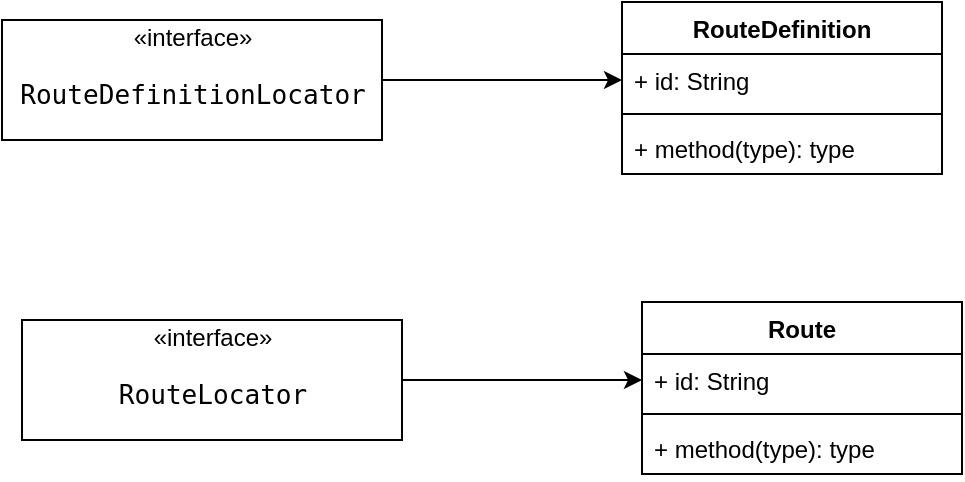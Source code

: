 <mxfile version="15.9.4" type="github">
  <diagram id="lJSD1lnLC_DvoMimkCjC" name="Page-1">
    <mxGraphModel dx="946" dy="535" grid="1" gridSize="10" guides="1" tooltips="1" connect="1" arrows="1" fold="1" page="1" pageScale="1" pageWidth="827" pageHeight="1169" math="0" shadow="0">
      <root>
        <mxCell id="0" />
        <mxCell id="1" parent="0" />
        <mxCell id="t8rVdM1pV8QG9-4KDEqH-13" style="edgeStyle=orthogonalEdgeStyle;rounded=0;orthogonalLoop=1;jettySize=auto;html=1;exitX=1;exitY=0.5;exitDx=0;exitDy=0;entryX=0;entryY=0.5;entryDx=0;entryDy=0;" parent="1" source="t8rVdM1pV8QG9-4KDEqH-7" target="t8rVdM1pV8QG9-4KDEqH-10" edge="1">
          <mxGeometry relative="1" as="geometry" />
        </mxCell>
        <mxCell id="t8rVdM1pV8QG9-4KDEqH-7" value="«interface»&lt;br&gt;&lt;pre style=&quot;background-color: #ffffff ; color: #080808 ; font-family: &amp;#34;jetbrains mono&amp;#34; , monospace ; font-size: 9.8pt&quot;&gt;&lt;span style=&quot;color: #000000&quot;&gt;RouteDefinitionLocator&lt;/span&gt;&lt;/pre&gt;" style="html=1;" parent="1" vertex="1">
          <mxGeometry x="140" y="69" width="190" height="60" as="geometry" />
        </mxCell>
        <mxCell id="t8rVdM1pV8QG9-4KDEqH-9" value="RouteDefinition" style="swimlane;fontStyle=1;align=center;verticalAlign=top;childLayout=stackLayout;horizontal=1;startSize=26;horizontalStack=0;resizeParent=1;resizeParentMax=0;resizeLast=0;collapsible=1;marginBottom=0;" parent="1" vertex="1">
          <mxGeometry x="450" y="60" width="160" height="86" as="geometry" />
        </mxCell>
        <mxCell id="t8rVdM1pV8QG9-4KDEqH-10" value="+ id: String" style="text;strokeColor=none;fillColor=none;align=left;verticalAlign=top;spacingLeft=4;spacingRight=4;overflow=hidden;rotatable=0;points=[[0,0.5],[1,0.5]];portConstraint=eastwest;" parent="t8rVdM1pV8QG9-4KDEqH-9" vertex="1">
          <mxGeometry y="26" width="160" height="26" as="geometry" />
        </mxCell>
        <mxCell id="t8rVdM1pV8QG9-4KDEqH-11" value="" style="line;strokeWidth=1;fillColor=none;align=left;verticalAlign=middle;spacingTop=-1;spacingLeft=3;spacingRight=3;rotatable=0;labelPosition=right;points=[];portConstraint=eastwest;" parent="t8rVdM1pV8QG9-4KDEqH-9" vertex="1">
          <mxGeometry y="52" width="160" height="8" as="geometry" />
        </mxCell>
        <mxCell id="t8rVdM1pV8QG9-4KDEqH-12" value="+ method(type): type" style="text;strokeColor=none;fillColor=none;align=left;verticalAlign=top;spacingLeft=4;spacingRight=4;overflow=hidden;rotatable=0;points=[[0,0.5],[1,0.5]];portConstraint=eastwest;" parent="t8rVdM1pV8QG9-4KDEqH-9" vertex="1">
          <mxGeometry y="60" width="160" height="26" as="geometry" />
        </mxCell>
        <mxCell id="t8rVdM1pV8QG9-4KDEqH-14" style="edgeStyle=orthogonalEdgeStyle;rounded=0;orthogonalLoop=1;jettySize=auto;html=1;exitX=1;exitY=0.5;exitDx=0;exitDy=0;entryX=0;entryY=0.5;entryDx=0;entryDy=0;" parent="1" source="t8rVdM1pV8QG9-4KDEqH-15" target="t8rVdM1pV8QG9-4KDEqH-17" edge="1">
          <mxGeometry relative="1" as="geometry" />
        </mxCell>
        <mxCell id="t8rVdM1pV8QG9-4KDEqH-15" value="«interface»&lt;br&gt;&lt;pre style=&quot;background-color: #ffffff ; color: #080808 ; font-family: &amp;#34;jetbrains mono&amp;#34; , monospace ; font-size: 9.8pt&quot;&gt;&lt;pre style=&quot;font-family: &amp;#34;jetbrains mono&amp;#34; , monospace ; font-size: 9.8pt&quot;&gt;&lt;span style=&quot;color: #000000&quot;&gt;RouteLocator&lt;/span&gt;&lt;/pre&gt;&lt;/pre&gt;" style="html=1;" parent="1" vertex="1">
          <mxGeometry x="150" y="219" width="190" height="60" as="geometry" />
        </mxCell>
        <mxCell id="t8rVdM1pV8QG9-4KDEqH-16" value="Route" style="swimlane;fontStyle=1;align=center;verticalAlign=top;childLayout=stackLayout;horizontal=1;startSize=26;horizontalStack=0;resizeParent=1;resizeParentMax=0;resizeLast=0;collapsible=1;marginBottom=0;" parent="1" vertex="1">
          <mxGeometry x="460" y="210" width="160" height="86" as="geometry" />
        </mxCell>
        <mxCell id="t8rVdM1pV8QG9-4KDEqH-17" value="+ id: String" style="text;strokeColor=none;fillColor=none;align=left;verticalAlign=top;spacingLeft=4;spacingRight=4;overflow=hidden;rotatable=0;points=[[0,0.5],[1,0.5]];portConstraint=eastwest;" parent="t8rVdM1pV8QG9-4KDEqH-16" vertex="1">
          <mxGeometry y="26" width="160" height="26" as="geometry" />
        </mxCell>
        <mxCell id="t8rVdM1pV8QG9-4KDEqH-18" value="" style="line;strokeWidth=1;fillColor=none;align=left;verticalAlign=middle;spacingTop=-1;spacingLeft=3;spacingRight=3;rotatable=0;labelPosition=right;points=[];portConstraint=eastwest;" parent="t8rVdM1pV8QG9-4KDEqH-16" vertex="1">
          <mxGeometry y="52" width="160" height="8" as="geometry" />
        </mxCell>
        <mxCell id="t8rVdM1pV8QG9-4KDEqH-19" value="+ method(type): type" style="text;strokeColor=none;fillColor=none;align=left;verticalAlign=top;spacingLeft=4;spacingRight=4;overflow=hidden;rotatable=0;points=[[0,0.5],[1,0.5]];portConstraint=eastwest;" parent="t8rVdM1pV8QG9-4KDEqH-16" vertex="1">
          <mxGeometry y="60" width="160" height="26" as="geometry" />
        </mxCell>
      </root>
    </mxGraphModel>
  </diagram>
</mxfile>
